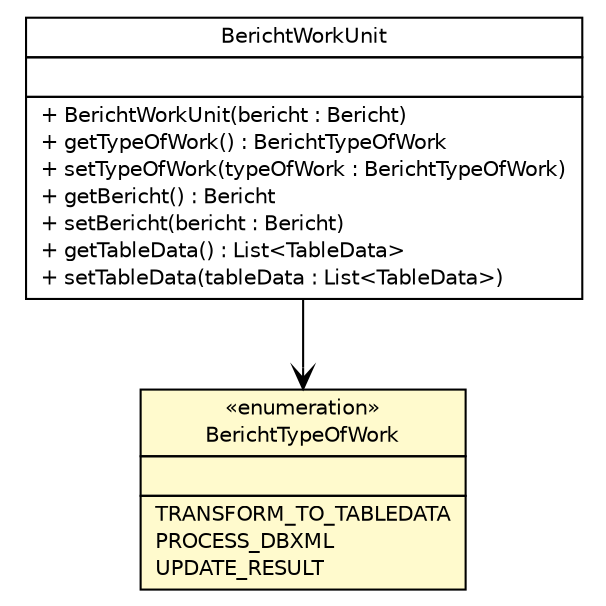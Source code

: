 #!/usr/local/bin/dot
#
# Class diagram 
# Generated by UMLGraph version R5_6-24-gf6e263 (http://www.umlgraph.org/)
#

digraph G {
	edge [fontname="Helvetica",fontsize=10,labelfontname="Helvetica",labelfontsize=10];
	node [fontname="Helvetica",fontsize=10,shape=plaintext];
	nodesep=0.25;
	ranksep=0.5;
	// nl.b3p.brmo.loader.pipeline.BerichtTypeOfWork
	c955 [label=<<table title="nl.b3p.brmo.loader.pipeline.BerichtTypeOfWork" border="0" cellborder="1" cellspacing="0" cellpadding="2" port="p" bgcolor="lemonChiffon" href="./BerichtTypeOfWork.html">
		<tr><td><table border="0" cellspacing="0" cellpadding="1">
<tr><td align="center" balign="center"> &#171;enumeration&#187; </td></tr>
<tr><td align="center" balign="center"> BerichtTypeOfWork </td></tr>
		</table></td></tr>
		<tr><td><table border="0" cellspacing="0" cellpadding="1">
<tr><td align="left" balign="left">  </td></tr>
		</table></td></tr>
		<tr><td><table border="0" cellspacing="0" cellpadding="1">
<tr><td align="left" balign="left"> TRANSFORM_TO_TABLEDATA </td></tr>
<tr><td align="left" balign="left"> PROCESS_DBXML </td></tr>
<tr><td align="left" balign="left"> UPDATE_RESULT </td></tr>
		</table></td></tr>
		</table>>, URL="./BerichtTypeOfWork.html", fontname="Helvetica", fontcolor="black", fontsize=10.0];
	// nl.b3p.brmo.loader.pipeline.BerichtWorkUnit
	c957 [label=<<table title="nl.b3p.brmo.loader.pipeline.BerichtWorkUnit" border="0" cellborder="1" cellspacing="0" cellpadding="2" port="p" href="./BerichtWorkUnit.html">
		<tr><td><table border="0" cellspacing="0" cellpadding="1">
<tr><td align="center" balign="center"> BerichtWorkUnit </td></tr>
		</table></td></tr>
		<tr><td><table border="0" cellspacing="0" cellpadding="1">
<tr><td align="left" balign="left">  </td></tr>
		</table></td></tr>
		<tr><td><table border="0" cellspacing="0" cellpadding="1">
<tr><td align="left" balign="left"> + BerichtWorkUnit(bericht : Bericht) </td></tr>
<tr><td align="left" balign="left"> + getTypeOfWork() : BerichtTypeOfWork </td></tr>
<tr><td align="left" balign="left"> + setTypeOfWork(typeOfWork : BerichtTypeOfWork) </td></tr>
<tr><td align="left" balign="left"> + getBericht() : Bericht </td></tr>
<tr><td align="left" balign="left"> + setBericht(bericht : Bericht) </td></tr>
<tr><td align="left" balign="left"> + getTableData() : List&lt;TableData&gt; </td></tr>
<tr><td align="left" balign="left"> + setTableData(tableData : List&lt;TableData&gt;) </td></tr>
		</table></td></tr>
		</table>>, URL="./BerichtWorkUnit.html", fontname="Helvetica", fontcolor="black", fontsize=10.0];
	// nl.b3p.brmo.loader.pipeline.BerichtWorkUnit NAVASSOC nl.b3p.brmo.loader.pipeline.BerichtTypeOfWork
	c957:p -> c955:p [taillabel="", label="", headlabel="", fontname="Helvetica", fontcolor="black", fontsize=10.0, color="black", arrowhead=open];
}

